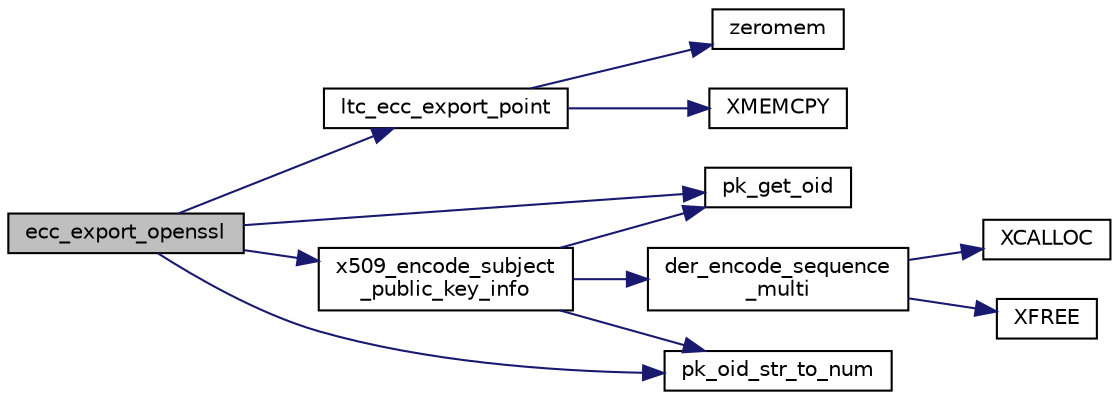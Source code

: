 digraph "ecc_export_openssl"
{
 // LATEX_PDF_SIZE
  edge [fontname="Helvetica",fontsize="10",labelfontname="Helvetica",labelfontsize="10"];
  node [fontname="Helvetica",fontsize="10",shape=record];
  rankdir="LR";
  Node0 [label="ecc_export_openssl",height=0.2,width=0.4,color="black", fillcolor="grey75", style="filled", fontcolor="black",tooltip="Export an ECC key as a binary packet."];
  Node0 -> Node1 [color="midnightblue",fontsize="10",style="solid",fontname="Helvetica"];
  Node1 [label="ltc_ecc_export_point",height=0.2,width=0.4,color="black", fillcolor="white", style="filled",URL="$tomcrypt__private_8h.html#ae647d3ad2082ac1e6fc81e857c5922b4",tooltip=" "];
  Node1 -> Node2 [color="midnightblue",fontsize="10",style="solid",fontname="Helvetica"];
  Node2 [label="XMEMCPY",height=0.2,width=0.4,color="black", fillcolor="white", style="filled",URL="$tomcrypt__cfg_8h.html#a7691dd48d60d5fc6daf2fa7ec4c55e12",tooltip=" "];
  Node1 -> Node3 [color="midnightblue",fontsize="10",style="solid",fontname="Helvetica"];
  Node3 [label="zeromem",height=0.2,width=0.4,color="black", fillcolor="white", style="filled",URL="$tomcrypt__misc_8h.html#a63b6e188713790263bfd3612fe8b398f",tooltip="Zero a block of memory."];
  Node0 -> Node4 [color="midnightblue",fontsize="10",style="solid",fontname="Helvetica"];
  Node4 [label="pk_get_oid",height=0.2,width=0.4,color="black", fillcolor="white", style="filled",URL="$tomcrypt__private_8h.html#acff5b3d0c6e1145e07d1a3ff53fadce5",tooltip=" "];
  Node0 -> Node5 [color="midnightblue",fontsize="10",style="solid",fontname="Helvetica"];
  Node5 [label="pk_oid_str_to_num",height=0.2,width=0.4,color="black", fillcolor="white", style="filled",URL="$tomcrypt__private_8h.html#ad99c87d19f50f703708d36a931fe5df6",tooltip=" "];
  Node0 -> Node6 [color="midnightblue",fontsize="10",style="solid",fontname="Helvetica"];
  Node6 [label="x509_encode_subject\l_public_key_info",height=0.2,width=0.4,color="black", fillcolor="white", style="filled",URL="$tomcrypt__private_8h.html#a69644f00dd0825d15c8c799c46ef6ece",tooltip="Encode a SubjectPublicKeyInfo."];
  Node6 -> Node7 [color="midnightblue",fontsize="10",style="solid",fontname="Helvetica"];
  Node7 [label="der_encode_sequence\l_multi",height=0.2,width=0.4,color="black", fillcolor="white", style="filled",URL="$der__encode__sequence__multi_8c.html#a1a5a69543a5c89f81560b52d6f11b8c5",tooltip="Encode a SEQUENCE type using a VA list."];
  Node7 -> Node8 [color="midnightblue",fontsize="10",style="solid",fontname="Helvetica"];
  Node8 [label="XCALLOC",height=0.2,width=0.4,color="black", fillcolor="white", style="filled",URL="$tomcrypt__cfg_8h.html#a151dda14cd7acae31eaf1102b0cc0685",tooltip=" "];
  Node7 -> Node9 [color="midnightblue",fontsize="10",style="solid",fontname="Helvetica"];
  Node9 [label="XFREE",height=0.2,width=0.4,color="black", fillcolor="white", style="filled",URL="$tomcrypt__cfg_8h.html#a260d66fc0690e0502cf3bfe7b5244b75",tooltip=" "];
  Node6 -> Node4 [color="midnightblue",fontsize="10",style="solid",fontname="Helvetica"];
  Node6 -> Node5 [color="midnightblue",fontsize="10",style="solid",fontname="Helvetica"];
}
